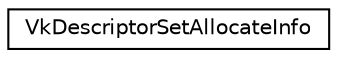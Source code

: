 digraph "Graphical Class Hierarchy"
{
 // LATEX_PDF_SIZE
  edge [fontname="Helvetica",fontsize="10",labelfontname="Helvetica",labelfontsize="10"];
  node [fontname="Helvetica",fontsize="10",shape=record];
  rankdir="LR";
  Node0 [label="VkDescriptorSetAllocateInfo",height=0.2,width=0.4,color="black", fillcolor="white", style="filled",URL="$structVkDescriptorSetAllocateInfo.html",tooltip=" "];
}
